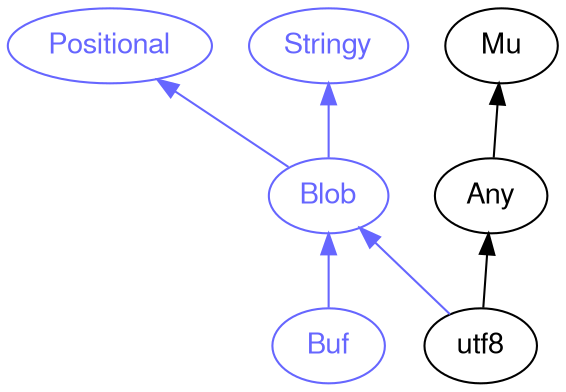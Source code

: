 digraph "perl6-type-graph" {
    rankdir=BT;
    splines=polyline;
    overlap=false; 
    // Types
    "Blob" [color="#6666FF", fontcolor="#6666FF", href="/type/Blob", fontname="FreeSans"];
    "Positional" [color="#6666FF", fontcolor="#6666FF", href="/type/Positional", fontname="FreeSans"];
    "Stringy" [color="#6666FF", fontcolor="#6666FF", href="/type/Stringy", fontname="FreeSans"];
    "Mu" [color="#000000", fontcolor="#000000", href="/type/Mu", fontname="FreeSans"];
    "Any" [color="#000000", fontcolor="#000000", href="/type/Any", fontname="FreeSans"];
    "utf8" [color="#000000", fontcolor="#000000", href="/type/utf8", fontname="FreeSans"];
    "Buf" [color="#6666FF", fontcolor="#6666FF", href="/type/Buf", fontname="FreeSans"];

    // Superclasses
    "Any" -> "Mu" [color="#000000"];
    "utf8" -> "Any" [color="#000000"];

    // Roles
    "Blob" -> "Positional" [color="#6666FF"];
    "Blob" -> "Stringy" [color="#6666FF"];
    "utf8" -> "Blob" [color="#6666FF"];
    "Buf" -> "Blob" [color="#6666FF"];
}
